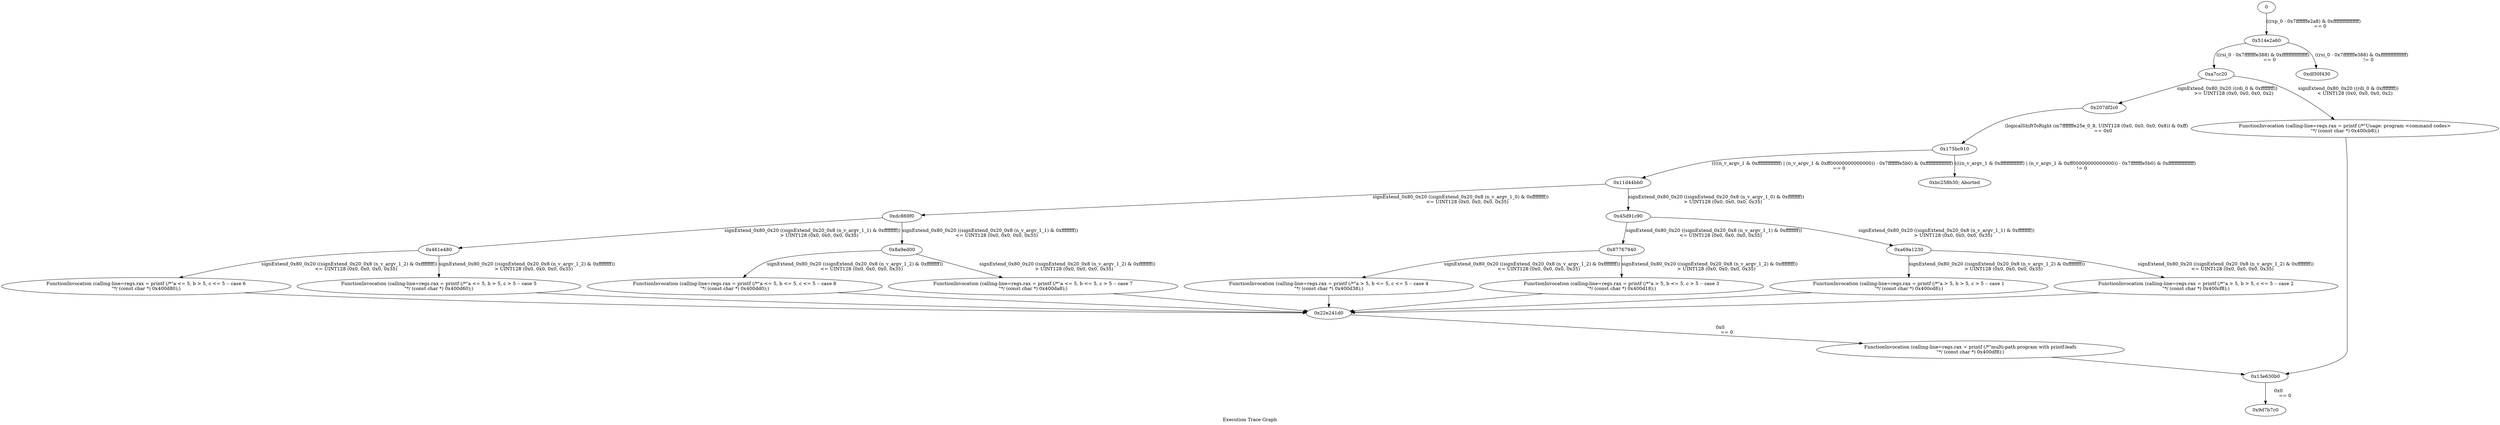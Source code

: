 digraph "Execution Trace Graph" {
	label="Execution Trace Graph";

	Node0 [label = "0"];
	Node0xa7cc20 [label = "0xa7cc20"];
	Node0xf5e450 [label = "FunctionInvocation (calling-line=regs.rax = printf (/*\"multi-path program with printf-leafs\n\"*/ (const char *) 0x400df8);)"];
	Node0x461e480 [label = "0x461e480"];
	Node0x8a9ed00 [label = "0x8a9ed00"];
	Node0x9d7b7c0 [label = "0x9d7b7c0"];
	Node0xdc869f0 [label = "0xdc869f0"];
	Node0x11d44bb0 [label = "0x11d44bb0"];
	Node0x13e630b0 [label = "0x13e630b0"];
	Node0x175bc910 [label = "0x175bc910"];
	Node0x207df2c0 [label = "0x207df2c0"];
	Node0x22e241d0 [label = "0x22e241d0"];
	Node0x28bc38a0 [label = "FunctionInvocation (calling-line=regs.rax = printf (/*\"a <= 5, b <= 5, c <= 5 -- case 8\n\"*/ (const char *) 0x400dd0);)"];
	Node0x292dd080 [label = "FunctionInvocation (calling-line=regs.rax = printf (/*\"a <= 5, b <= 5, c > 5 -- case 7\n\"*/ (const char *) 0x400da8);)"];
	Node0x2a5d9020 [label = "FunctionInvocation (calling-line=regs.rax = printf (/*\"a <= 5, b > 5, c <= 5 -- case 6\n\"*/ (const char *) 0x400d80);)"];
	Node0x45d91c90 [label = "0x45d91c90"];
	Node0x514e2a60 [label = "0x514e2a60"];
	Node0x765e0f70 [label = "FunctionInvocation (calling-line=regs.rax = printf (/*\"a <= 5, b > 5, c > 5 -- case 5\n\"*/ (const char *) 0x400d60);)"];
	Node0x87767940 [label = "0x87767940"];
	Node0xa69a1230 [label = "0xa69a1230"];
	Node0xab4ff6c0 [label = "FunctionInvocation (calling-line=regs.rax = printf (/*\"a > 5, b <= 5, c <= 5 -- case 4\n\"*/ (const char *) 0x400d38);)"];
	Node0xbc258b30 [label = "0xbc258b30; Aborted"];
	Node0xc3463d50 [label = "FunctionInvocation (calling-line=regs.rax = printf (/*\"a > 5, b > 5, c > 5 -- case 1\n\"*/ (const char *) 0x400cd8);)"];
	Node0xcd5f4f10 [label = "FunctionInvocation (calling-line=regs.rax = printf (/*\"a > 5, b <= 5, c > 5 -- case 3\n\"*/ (const char *) 0x400d18);)"];
	Node0xdf30f430 [label = "0xdf30f430"];
	Node0xe8874720 [label = "FunctionInvocation (calling-line=regs.rax = printf (/*\"a > 5, b > 5, c <= 5 -- case 2\n\"*/ (const char *) 0x400cf8);)"];
	Node0xfe79aa60 [label = "FunctionInvocation (calling-line=regs.rax = printf (/*\"Usage: program <command codes>\n\"*/ (const char *) 0x400cb8);)"];
	Node0 -> Node0x514e2a60 [label = "((rsp_0 - 0x7fffffffe2a8) & 0xffffffffffffffff)
	 == 0"];
	Node0x514e2a60 -> Node0xa7cc20 [label = "((rsi_0 - 0x7fffffffe388) & 0xffffffffffffffff)
	 == 0"];
	Node0x514e2a60 -> Node0xdf30f430 [label = "((rsi_0 - 0x7fffffffe388) & 0xffffffffffffffff)
	 != 0"];
	Node0xa7cc20 -> Node0x207df2c0 [label = "signExtend_0x80_0x20 ((rdi_0 & 0xffffffff))
	 >= UINT128 (0x0, 0x0, 0x0, 0x2)"];
	Node0xa7cc20 -> Node0xfe79aa60 [label = "signExtend_0x80_0x20 ((rdi_0 & 0xffffffff))
	 < UINT128 (0x0, 0x0, 0x0, 0x2)"];
	Node0xfe79aa60 -> Node0x13e630b0 [label = ""];
	Node0x207df2c0 -> Node0x175bc910 [label = "(logicalShiftToRight (m7fffffffe25e_0_8, UINT128 (0x0, 0x0, 0x0, 0x8)) & 0xff)
	 == 0x0"];
	Node0x13e630b0 -> Node0x9d7b7c0 [label = "0x0
	 == 0"];
	Node0x175bc910 -> Node0x11d44bb0 [label = "((((n_v_argv_1 & 0xffffffffffffff) | (n_v_argv_1 & 0xff00000000000000)) - 0x7fffffffe5b0) & 0xffffffffffffffff)
	 == 0"];
	Node0x175bc910 -> Node0xbc258b30 [label = "((((n_v_argv_1 & 0xffffffffffffff) | (n_v_argv_1 & 0xff00000000000000)) - 0x7fffffffe5b0) & 0xffffffffffffffff)
	 != 0"];
	Node0x11d44bb0 -> Node0xdc869f0 [label = "signExtend_0x80_0x20 ((signExtend_0x20_0x8 (n_v_argv_1_0) & 0xffffffff))
	 <= UINT128 (0x0, 0x0, 0x0, 0x35)"];
	Node0x11d44bb0 -> Node0x45d91c90 [label = "signExtend_0x80_0x20 ((signExtend_0x20_0x8 (n_v_argv_1_0) & 0xffffffff))
	 > UINT128 (0x0, 0x0, 0x0, 0x35)"];
	Node0xdc869f0 -> Node0x8a9ed00 [label = "signExtend_0x80_0x20 ((signExtend_0x20_0x8 (n_v_argv_1_1) & 0xffffffff))
	 <= UINT128 (0x0, 0x0, 0x0, 0x35)"];
	Node0xdc869f0 -> Node0x461e480 [label = "signExtend_0x80_0x20 ((signExtend_0x20_0x8 (n_v_argv_1_1) & 0xffffffff))
	 > UINT128 (0x0, 0x0, 0x0, 0x35)"];
	Node0x45d91c90 -> Node0x87767940 [label = "signExtend_0x80_0x20 ((signExtend_0x20_0x8 (n_v_argv_1_1) & 0xffffffff))
	 <= UINT128 (0x0, 0x0, 0x0, 0x35)"];
	Node0x45d91c90 -> Node0xa69a1230 [label = "signExtend_0x80_0x20 ((signExtend_0x20_0x8 (n_v_argv_1_1) & 0xffffffff))
	 > UINT128 (0x0, 0x0, 0x0, 0x35)"];
	Node0x8a9ed00 -> Node0x28bc38a0 [label = "signExtend_0x80_0x20 ((signExtend_0x20_0x8 (n_v_argv_1_2) & 0xffffffff))
	 <= UINT128 (0x0, 0x0, 0x0, 0x35)"];
	Node0x28bc38a0 -> Node0x22e241d0 [label = ""];
	Node0x8a9ed00 -> Node0x292dd080 [label = "signExtend_0x80_0x20 ((signExtend_0x20_0x8 (n_v_argv_1_2) & 0xffffffff))
	 > UINT128 (0x0, 0x0, 0x0, 0x35)"];
	Node0x292dd080 -> Node0x22e241d0 [label = ""];
	Node0x461e480 -> Node0x2a5d9020 [label = "signExtend_0x80_0x20 ((signExtend_0x20_0x8 (n_v_argv_1_2) & 0xffffffff))
	 <= UINT128 (0x0, 0x0, 0x0, 0x35)"];
	Node0x2a5d9020 -> Node0x22e241d0 [label = ""];
	Node0x461e480 -> Node0x765e0f70 [label = "signExtend_0x80_0x20 ((signExtend_0x20_0x8 (n_v_argv_1_2) & 0xffffffff))
	 > UINT128 (0x0, 0x0, 0x0, 0x35)"];
	Node0x765e0f70 -> Node0x22e241d0 [label = ""];
	Node0x87767940 -> Node0xab4ff6c0 [label = "signExtend_0x80_0x20 ((signExtend_0x20_0x8 (n_v_argv_1_2) & 0xffffffff))
	 <= UINT128 (0x0, 0x0, 0x0, 0x35)"];
	Node0xab4ff6c0 -> Node0x22e241d0 [label = ""];
	Node0x87767940 -> Node0xcd5f4f10 [label = "signExtend_0x80_0x20 ((signExtend_0x20_0x8 (n_v_argv_1_2) & 0xffffffff))
	 > UINT128 (0x0, 0x0, 0x0, 0x35)"];
	Node0xcd5f4f10 -> Node0x22e241d0 [label = ""];
	Node0xa69a1230 -> Node0xe8874720 [label = "signExtend_0x80_0x20 ((signExtend_0x20_0x8 (n_v_argv_1_2) & 0xffffffff))
	 <= UINT128 (0x0, 0x0, 0x0, 0x35)"];
	Node0xe8874720 -> Node0x22e241d0 [label = ""];
	Node0xa69a1230 -> Node0xc3463d50 [label = "signExtend_0x80_0x20 ((signExtend_0x20_0x8 (n_v_argv_1_2) & 0xffffffff))
	 > UINT128 (0x0, 0x0, 0x0, 0x35)"];
	Node0xc3463d50 -> Node0x22e241d0 [label = ""];
	Node0x22e241d0 -> Node0xf5e450 [label = "0x0
	 == 0"];
	Node0xf5e450 -> Node0x13e630b0 [label = ""];
}
